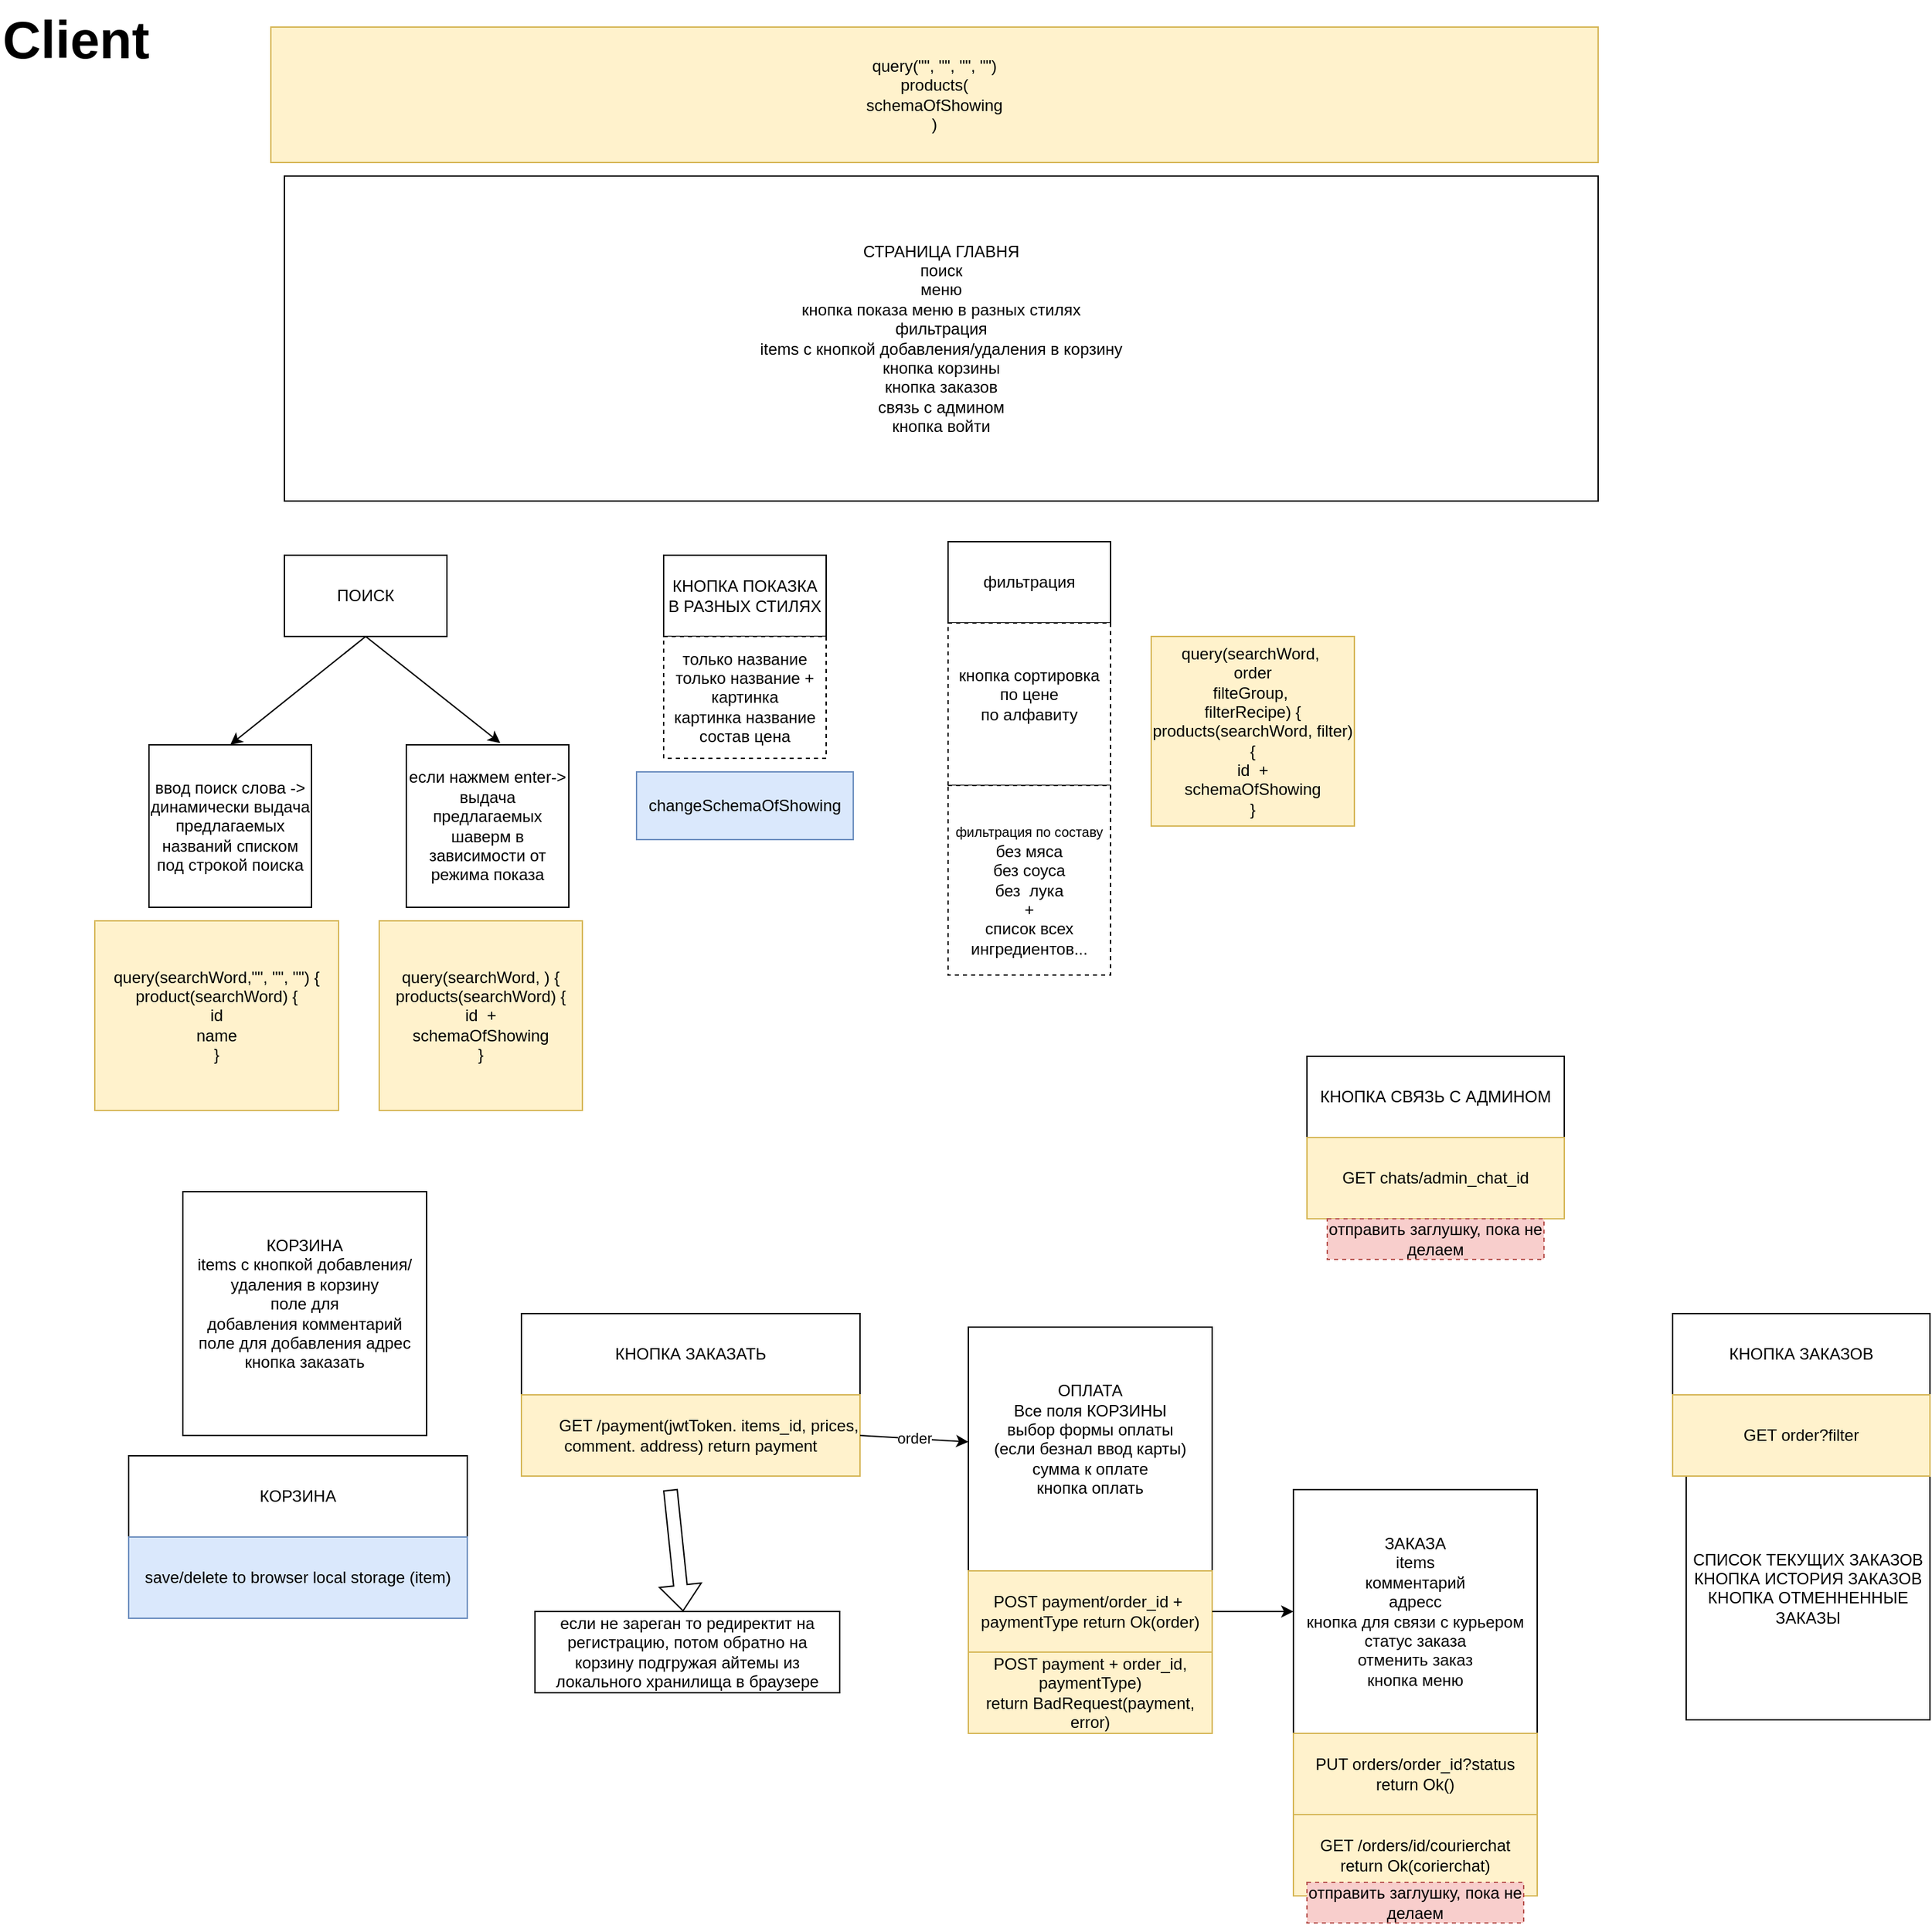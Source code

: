 <mxfile version="24.1.0" type="device">
  <diagram name="Страница — 1" id="XDdJCOj5BgrIff6nonp3">
    <mxGraphModel dx="702" dy="1545" grid="1" gridSize="10" guides="1" tooltips="1" connect="1" arrows="1" fold="1" page="1" pageScale="1" pageWidth="250" pageHeight="200" math="0" shadow="0">
      <root>
        <mxCell id="0" />
        <mxCell id="1" parent="0" />
        <mxCell id="g8bM__knOoeqCtRkvEfe-1" value="СТРАНИЦА ГЛАВНЯ&lt;div&gt;поиск&lt;/div&gt;&lt;div&gt;меню&lt;/div&gt;&lt;div&gt;кнопка показа меню в разных стилях&lt;/div&gt;&lt;div&gt;фильтрация&lt;/div&gt;&lt;div&gt;items с кнопкой добавления/удаления в корзину&lt;/div&gt;&lt;div&gt;кнопка корзины&lt;/div&gt;&lt;div&gt;кнопка заказов&lt;/div&gt;&lt;div&gt;связь с админом&lt;/div&gt;&lt;div&gt;кнопка войти&lt;/div&gt;" style="rounded=0;whiteSpace=wrap;html=1;" parent="1" vertex="1">
          <mxGeometry x="10" y="-600" width="970" height="240" as="geometry" />
        </mxCell>
        <mxCell id="g8bM__knOoeqCtRkvEfe-2" value="ПОИСК" style="rounded=0;whiteSpace=wrap;html=1;" parent="1" vertex="1">
          <mxGeometry x="10" y="-320" width="120" height="60" as="geometry" />
        </mxCell>
        <mxCell id="g8bM__knOoeqCtRkvEfe-4" value="ввод поиск слова -&amp;gt;&lt;br&gt;&lt;div&gt;динамически выдача предлагаемых названий списком под строкой поиска&lt;/div&gt;" style="rounded=0;whiteSpace=wrap;html=1;" parent="1" vertex="1">
          <mxGeometry x="-90" y="-180" width="120" height="120" as="geometry" />
        </mxCell>
        <mxCell id="g8bM__knOoeqCtRkvEfe-5" value="" style="endArrow=classic;html=1;rounded=0;exitX=0.5;exitY=1;exitDx=0;exitDy=0;entryX=0.5;entryY=0;entryDx=0;entryDy=0;" parent="1" source="g8bM__knOoeqCtRkvEfe-2" target="g8bM__knOoeqCtRkvEfe-4" edge="1">
          <mxGeometry width="50" height="50" relative="1" as="geometry">
            <mxPoint x="240" y="-170" as="sourcePoint" />
            <mxPoint x="290" y="-220" as="targetPoint" />
          </mxGeometry>
        </mxCell>
        <mxCell id="g8bM__knOoeqCtRkvEfe-6" value="если нажмем enter-&amp;gt;&lt;br&gt;&lt;div&gt;выдача предлагаемых шаверм в зависимости от режима показа&lt;/div&gt;" style="rounded=0;whiteSpace=wrap;html=1;" parent="1" vertex="1">
          <mxGeometry x="100" y="-180" width="120" height="120" as="geometry" />
        </mxCell>
        <mxCell id="g8bM__knOoeqCtRkvEfe-7" value="" style="endArrow=classic;html=1;rounded=0;exitX=0.5;exitY=1;exitDx=0;exitDy=0;entryX=0.578;entryY=-0.011;entryDx=0;entryDy=0;entryPerimeter=0;" parent="1" source="g8bM__knOoeqCtRkvEfe-2" target="g8bM__knOoeqCtRkvEfe-6" edge="1">
          <mxGeometry width="50" height="50" relative="1" as="geometry">
            <mxPoint x="410" y="-180" as="sourcePoint" />
            <mxPoint x="460" y="-230" as="targetPoint" />
          </mxGeometry>
        </mxCell>
        <mxCell id="g8bM__knOoeqCtRkvEfe-9" value="КНОПКА ПОКАЗКА В РАЗНЫХ СТИЛЯХ" style="rounded=0;whiteSpace=wrap;html=1;" parent="1" vertex="1">
          <mxGeometry x="290" y="-320" width="120" height="60" as="geometry" />
        </mxCell>
        <mxCell id="g8bM__knOoeqCtRkvEfe-10" value="только название&lt;div&gt;только название + картинка&lt;/div&gt;&lt;div&gt;картинка название состав цена&lt;/div&gt;" style="rounded=0;whiteSpace=wrap;html=1;dashed=1;" parent="1" vertex="1">
          <mxGeometry x="290" y="-260" width="120" height="90" as="geometry" />
        </mxCell>
        <mxCell id="g8bM__knOoeqCtRkvEfe-12" value="фильтрация" style="rounded=0;whiteSpace=wrap;html=1;" parent="1" vertex="1">
          <mxGeometry x="500" y="-330" width="120" height="60" as="geometry" />
        </mxCell>
        <mxCell id="g8bM__knOoeqCtRkvEfe-13" value="&lt;div&gt;кнопка сортировка&lt;/div&gt;по цене&lt;div&gt;по алфавиту&lt;/div&gt;&lt;div&gt;&lt;br&gt;&lt;/div&gt;" style="whiteSpace=wrap;html=1;aspect=fixed;dashed=1;" parent="1" vertex="1">
          <mxGeometry x="500" y="-270" width="120" height="120" as="geometry" />
        </mxCell>
        <mxCell id="g8bM__knOoeqCtRkvEfe-14" value="&lt;div&gt;&lt;font style=&quot;font-size: 10px;&quot;&gt;&lt;br&gt;&lt;/font&gt;&lt;/div&gt;&lt;div&gt;&lt;font style=&quot;font-size: 10px;&quot;&gt;фильтрация по составу&lt;/font&gt;&lt;br&gt;без мяса&lt;/div&gt;&lt;div&gt;без соуса&lt;/div&gt;&lt;div&gt;без&amp;nbsp; лука&lt;/div&gt;&lt;div&gt;+&lt;/div&gt;&lt;div&gt;список всех ингредиентов...&lt;/div&gt;" style="rounded=0;whiteSpace=wrap;html=1;dashed=1;" parent="1" vertex="1">
          <mxGeometry x="500" y="-150" width="120" height="140" as="geometry" />
        </mxCell>
        <mxCell id="g8bM__knOoeqCtRkvEfe-18" value="query(searchWord,&quot;&quot;, &quot;&quot;, &quot;&quot;) {&lt;div&gt;product(&lt;span style=&quot;background-color: initial;&quot;&gt;searchWord&lt;/span&gt;&lt;span style=&quot;background-color: initial;&quot;&gt;) {&lt;/span&gt;&lt;/div&gt;&lt;div&gt;id&lt;/div&gt;&lt;div&gt;name&lt;/div&gt;&lt;div&gt;}&lt;/div&gt;" style="rounded=0;whiteSpace=wrap;html=1;fillColor=#fff2cc;strokeColor=#d6b656;" parent="1" vertex="1">
          <mxGeometry x="-130" y="-50" width="180" height="140" as="geometry" />
        </mxCell>
        <mxCell id="g8bM__knOoeqCtRkvEfe-19" value="query(searchWord, ) {&lt;div&gt;products(&lt;span style=&quot;background-color: initial;&quot;&gt;searchWord&lt;/span&gt;&lt;span style=&quot;background-color: initial;&quot;&gt;) {&lt;/span&gt;&lt;/div&gt;&lt;div&gt;id&amp;nbsp; +&lt;/div&gt;&lt;div&gt;&lt;span style=&quot;background-color: initial;&quot;&gt;schemaOfShowing&lt;/span&gt;&lt;/div&gt;&lt;div&gt;&lt;span style=&quot;background-color: initial;&quot;&gt;}&lt;/span&gt;&lt;/div&gt;" style="rounded=0;whiteSpace=wrap;html=1;fillColor=#fff2cc;strokeColor=#d6b656;" parent="1" vertex="1">
          <mxGeometry x="80" y="-50" width="150" height="140" as="geometry" />
        </mxCell>
        <mxCell id="g8bM__knOoeqCtRkvEfe-20" value="changeSchemaOfShowing" style="rounded=0;whiteSpace=wrap;html=1;fillColor=#dae8fc;strokeColor=#6c8ebf;" parent="1" vertex="1">
          <mxGeometry x="270" y="-160" width="160" height="50" as="geometry" />
        </mxCell>
        <mxCell id="g8bM__knOoeqCtRkvEfe-24" value="query(&quot;&quot;, &quot;&quot;, &quot;&quot;, &quot;&quot;)&lt;div&gt;products(&lt;/div&gt;&lt;div&gt;schemaOfShowing&lt;br&gt;&lt;/div&gt;&lt;div&gt;)&lt;/div&gt;" style="rounded=0;whiteSpace=wrap;html=1;fillColor=#fff2cc;strokeColor=#d6b656;" parent="1" vertex="1">
          <mxGeometry y="-710" width="980" height="100" as="geometry" />
        </mxCell>
        <mxCell id="g8bM__knOoeqCtRkvEfe-25" value="query(searchWord,&amp;nbsp;&lt;div&gt;order&lt;/div&gt;&lt;div&gt;filteGroup,&amp;nbsp;&lt;/div&gt;&lt;div&gt;filterRecipe) {&lt;div&gt;products(&lt;span style=&quot;background-color: initial;&quot;&gt;searchWord, filter&lt;/span&gt;&lt;span style=&quot;background-color: initial;&quot;&gt;) {&lt;/span&gt;&lt;/div&gt;&lt;div&gt;id&amp;nbsp; +&lt;/div&gt;&lt;div&gt;&lt;span style=&quot;background-color: initial;&quot;&gt;schemaOfShowing&lt;/span&gt;&lt;/div&gt;&lt;div&gt;&lt;span style=&quot;background-color: initial;&quot;&gt;}&lt;/span&gt;&lt;/div&gt;&lt;/div&gt;" style="rounded=0;whiteSpace=wrap;html=1;fillColor=#fff2cc;strokeColor=#d6b656;" parent="1" vertex="1">
          <mxGeometry x="650" y="-260" width="150" height="140" as="geometry" />
        </mxCell>
        <mxCell id="88PQ1Pr71RL_Fwc9Hjwj-1" value="КОРЗИНА" style="rounded=0;whiteSpace=wrap;html=1;" parent="1" vertex="1">
          <mxGeometry x="-105" y="345" width="250" height="60" as="geometry" />
        </mxCell>
        <mxCell id="88PQ1Pr71RL_Fwc9Hjwj-5" value="save/delete&lt;span style=&quot;background-color: initial;&quot;&gt;&amp;nbsp;to browser local storage (item)&lt;/span&gt;" style="rounded=0;whiteSpace=wrap;html=1;fillColor=#dae8fc;strokeColor=#6c8ebf;" parent="1" vertex="1">
          <mxGeometry x="-105" y="405" width="250" height="60" as="geometry" />
        </mxCell>
        <mxCell id="88PQ1Pr71RL_Fwc9Hjwj-8" value="КНОПКА ЗАКАЗАТЬ" style="rounded=0;whiteSpace=wrap;html=1;" parent="1" vertex="1">
          <mxGeometry x="185" y="240" width="250" height="60" as="geometry" />
        </mxCell>
        <mxCell id="88PQ1Pr71RL_Fwc9Hjwj-9" value="&lt;span style=&quot;white-space: pre;&quot;&gt;&#x9;&lt;/span&gt;GET /payment(jwtToken. items_id, prices, comment. address) return payment" style="rounded=0;whiteSpace=wrap;html=1;fillColor=#fff2cc;strokeColor=#d6b656;" parent="1" vertex="1">
          <mxGeometry x="185" y="300" width="250" height="60" as="geometry" />
        </mxCell>
        <mxCell id="88PQ1Pr71RL_Fwc9Hjwj-13" value="" style="shape=flexArrow;endArrow=classic;html=1;rounded=0;" parent="1" target="88PQ1Pr71RL_Fwc9Hjwj-14" edge="1">
          <mxGeometry width="50" height="50" relative="1" as="geometry">
            <mxPoint x="295" y="370" as="sourcePoint" />
            <mxPoint x="295" y="450" as="targetPoint" />
          </mxGeometry>
        </mxCell>
        <mxCell id="88PQ1Pr71RL_Fwc9Hjwj-14" value="если не зареган то редиректит на регистрацию, потом обратно на корзину подгружая айтемы из локального хранилища в браузере" style="rounded=0;whiteSpace=wrap;html=1;" parent="1" vertex="1">
          <mxGeometry x="195" y="460" width="225" height="60" as="geometry" />
        </mxCell>
        <mxCell id="88PQ1Pr71RL_Fwc9Hjwj-15" value="КОРЗИНА&lt;div&gt;&lt;div&gt;items с кнопкой добавления/удаления в корзину&lt;/div&gt;&lt;/div&gt;&lt;div&gt;&lt;span style=&quot;background-color: initial;&quot;&gt;поле для добавления&lt;/span&gt;&lt;span style=&quot;background-color: initial;&quot;&gt;&amp;nbsp;&lt;/span&gt;комментарий&lt;/div&gt;&lt;div&gt;поле для добавления адрес&lt;/div&gt;&lt;div&gt;кнопка заказать&lt;/div&gt;&lt;div&gt;&lt;br&gt;&lt;/div&gt;" style="rounded=0;whiteSpace=wrap;html=1;" parent="1" vertex="1">
          <mxGeometry x="-65" y="150" width="180" height="180" as="geometry" />
        </mxCell>
        <mxCell id="88PQ1Pr71RL_Fwc9Hjwj-16" value="&lt;div&gt;ОПЛАТА&lt;/div&gt;&lt;div&gt;Все поля КОРЗИНЫ&lt;/div&gt;&lt;div&gt;выбор формы оплаты&lt;/div&gt;&lt;div&gt;(если безнал ввод карты)&lt;/div&gt;&lt;div&gt;сумма к оплате&lt;/div&gt;&lt;div&gt;кнопка оплать&lt;/div&gt;&lt;div&gt;&lt;br&gt;&lt;/div&gt;" style="rounded=0;whiteSpace=wrap;html=1;" parent="1" vertex="1">
          <mxGeometry x="515" y="250" width="180" height="180" as="geometry" />
        </mxCell>
        <mxCell id="88PQ1Pr71RL_Fwc9Hjwj-17" value="order" style="endArrow=classic;html=1;rounded=0;exitX=1;exitY=0.5;exitDx=0;exitDy=0;" parent="1" source="88PQ1Pr71RL_Fwc9Hjwj-9" target="88PQ1Pr71RL_Fwc9Hjwj-16" edge="1">
          <mxGeometry width="50" height="50" relative="1" as="geometry">
            <mxPoint x="395" y="420" as="sourcePoint" />
            <mxPoint x="445" y="370" as="targetPoint" />
          </mxGeometry>
        </mxCell>
        <mxCell id="88PQ1Pr71RL_Fwc9Hjwj-22" value="POST payment/order_id +&amp;nbsp; paymentType return&lt;span style=&quot;color: rgba(0, 0, 0, 0); font-family: monospace; font-size: 0px; text-align: start; text-wrap: nowrap;&quot;&gt;%3CmxGraphModel%3E%3Croot%3E%3CmxCell%20id%3D%220%22%2F%3E%3CmxCell%20id%3D%221%22%20parent%3D%220%22%2F%3E%3CmxCell%20id%3D%222%22%20value%3D%22%D0%97%D0%90%D0%9A%D0%90%D0%97%D0%90%26lt%3Bdiv%26gt%3B%26lt%3Bdiv%26gt%3Bitems%26lt%3B%2Fdiv%26gt%3B%26lt%3Bdiv%26gt%3B%D0%BA%D0%BE%D0%BC%D0%BC%D0%B5%D0%BD%D1%82%D0%B0%D1%80%D0%B8%D0%B9%26lt%3B%2Fdiv%26gt%3B%26lt%3Bdiv%26gt%3B%26lt%3Bspan%20style%3D%26quot%3Bbackground-color%3A%20initial%3B%26quot%3B%26gt%3B%D0%B0%D0%B4%D1%80%D0%B5%D1%81%D1%81%26lt%3B%2Fspan%26gt%3B%26lt%3B%2Fdiv%26gt%3B%26lt%3B%2Fdiv%26gt%3B%26lt%3Bdiv%26gt%3B%26lt%3Bspan%20style%3D%26quot%3Bbackground-color%3A%20initial%3B%26quot%3B%26gt%3B%D0%BA%D0%BD%D0%BE%D0%BF%D0%BA%D0%B0%20%D0%B4%D0%BB%D1%8F%20%D1%81%D0%B2%D1%8F%D0%B7%D0%B8%20%D1%81%20%D0%BA%D1%83%D1%80%D1%8C%D0%B5%D1%80%D0%BE%D0%BC%26lt%3B%2Fspan%26gt%3B%26lt%3B%2Fdiv%26gt%3B%26lt%3Bdiv%26gt%3B%26lt%3Bspan%20style%3D%26quot%3Bbackground-color%3A%20initial%3B%26quot%3B%26gt%3B%D1%81%D1%82%D0%B0%D1%82%D1%83%D1%81%20%D0%B7%D0%B0%D0%BA%D0%B0%D0%B7%D0%B0%26lt%3B%2Fspan%26gt%3B%26lt%3B%2Fdiv%26gt%3B%26lt%3Bdiv%26gt%3B%D0%BE%D1%82%D0%BC%D0%B5%D0%BD%D0%B8%D1%82%D1%8C%20%D0%B7%D0%B0%D0%BA%D0%B0%D0%B7%26lt%3B%2Fdiv%26gt%3B%26lt%3Bdiv%26gt%3B%D0%BA%D0%BD%D0%BE%D0%BF%D0%BA%D0%B0%20%D0%BC%D0%B5%D0%BD%D1%8E%26lt%3B%2Fdiv%26gt%3B%22%20style%3D%22rounded%3D0%3BwhiteSpace%3Dwrap%3Bhtml%3D1%3B%22%20vertex%3D%221%22%20parent%3D%221%22%3E%3CmxGeometry%20x%3D%22850%22%20y%3D%22-190%22%20width%3D%22180%22%20height%3D%22180%22%20as%3D%22geometry%22%2F%3E%3C%2FmxCell%3E%3C%2Froot%3E%3C%2FmxGraphModel%3E&lt;/span&gt;&amp;nbsp;Ok(order)" style="rounded=0;whiteSpace=wrap;html=1;fillColor=#fff2cc;strokeColor=#d6b656;" parent="1" vertex="1">
          <mxGeometry x="515" y="430" width="180" height="60" as="geometry" />
        </mxCell>
        <mxCell id="88PQ1Pr71RL_Fwc9Hjwj-23" value="ЗАКАЗА&lt;div&gt;&lt;div&gt;items&lt;/div&gt;&lt;div&gt;комментарий&lt;/div&gt;&lt;div&gt;&lt;span style=&quot;background-color: initial;&quot;&gt;адресс&lt;/span&gt;&lt;/div&gt;&lt;/div&gt;&lt;div&gt;&lt;span style=&quot;background-color: initial;&quot;&gt;кнопка для связи с курьером&lt;/span&gt;&lt;/div&gt;&lt;div&gt;&lt;span style=&quot;background-color: initial;&quot;&gt;статус заказа&lt;/span&gt;&lt;/div&gt;&lt;div&gt;отменить заказ&lt;/div&gt;&lt;div&gt;кнопка меню&lt;/div&gt;" style="rounded=0;whiteSpace=wrap;html=1;" parent="1" vertex="1">
          <mxGeometry x="755" y="370" width="180" height="180" as="geometry" />
        </mxCell>
        <mxCell id="88PQ1Pr71RL_Fwc9Hjwj-24" value="POST payment + order_id, paymentType)&lt;div&gt;return&lt;span style=&quot;color: rgba(0, 0, 0, 0); font-family: monospace; font-size: 0px; text-align: start; text-wrap: nowrap;&quot;&gt;%3CmxGraphModel%3E%3Croot%3E%3CmxCell%20id%3D%220%22%2F%3E%3CmxCell%20id%3D%221%22%20parent%3D%220%22%2F%3E%3CmxCell%20id%3D%222%22%20value%3D%22%D0%97%D0%90%D0%9A%D0%90%D0%97%D0%90%26lt%3Bdiv%26gt%3B%26lt%3Bdiv%26gt%3Bitems%26lt%3B%2Fdiv%26gt%3B%26lt%3Bdiv%26gt%3B%D0%BA%D0%BE%D0%BC%D0%BC%D0%B5%D0%BD%D1%82%D0%B0%D1%80%D0%B8%D0%B9%26lt%3B%2Fdiv%26gt%3B%26lt%3Bdiv%26gt%3B%26lt%3Bspan%20style%3D%26quot%3Bbackground-color%3A%20initial%3B%26quot%3B%26gt%3B%D0%B0%D0%B4%D1%80%D0%B5%D1%81%D1%81%26lt%3B%2Fspan%26gt%3B%26lt%3B%2Fdiv%26gt%3B%26lt%3B%2Fdiv%26gt%3B%26lt%3Bdiv%26gt%3B%26lt%3Bspan%20style%3D%26quot%3Bbackground-color%3A%20initial%3B%26quot%3B%26gt%3B%D0%BA%D0%BD%D0%BE%D0%BF%D0%BA%D0%B0%20%D0%B4%D0%BB%D1%8F%20%D1%81%D0%B2%D1%8F%D0%B7%D0%B8%20%D1%81%20%D0%BA%D1%83%D1%80%D1%8C%D0%B5%D1%80%D0%BE%D0%BC%26lt%3B%2Fspan%26gt%3B%26lt%3B%2Fdiv%26gt%3B%26lt%3Bdiv%26gt%3B%26lt%3Bspan%20style%3D%26quot%3Bbackground-color%3A%20initial%3B%26quot%3B%26gt%3B%D1%81%D1%82%D0%B0%D1%82%D1%83%D1%81%20%D0%B7%D0%B0%D0%BA%D0%B0%D0%B7%D0%B0%26lt%3B%2Fspan%26gt%3B%26lt%3B%2Fdiv%26gt%3B%26lt%3Bdiv%26gt%3B%D0%BE%D1%82%D0%BC%D0%B5%D0%BD%D0%B8%D1%82%D1%8C%20%D0%B7%D0%B0%D0%BA%D0%B0%D0%B7%26lt%3B%2Fdiv%26gt%3B%26lt%3Bdiv%26gt%3B%D0%BA%D0%BD%D0%BE%D0%BF%D0%BA%D0%B0%20%D0%BC%D0%B5%D0%BD%D1%8E%26lt%3B%2Fdiv%26gt%3B%22%20style%3D%22rounded%3D0%3BwhiteSpace%3Dwrap%3Bhtml%3D1%3B%22%20vertex%3D%221%22%20parent%3D%221%22%3E%3CmxGeometry%20x%3D%22850%22%20y%3D%22-190%22%20width%3D%22180%22%20height%3D%22180%22%20as%3D%22geometry%22%2F%3E%3C%2FmxCell%3E%3C%2Froot%3E%3C%2FmxGraphModel%3E&lt;/span&gt;&amp;nbsp;BadRequest(payment, error)&lt;/div&gt;" style="rounded=0;whiteSpace=wrap;html=1;fillColor=#fff2cc;strokeColor=#d6b656;" parent="1" vertex="1">
          <mxGeometry x="515" y="490" width="180" height="60" as="geometry" />
        </mxCell>
        <mxCell id="88PQ1Pr71RL_Fwc9Hjwj-25" value="" style="endArrow=classic;html=1;rounded=0;entryX=0;entryY=0.5;entryDx=0;entryDy=0;exitX=1;exitY=0.5;exitDx=0;exitDy=0;" parent="1" source="88PQ1Pr71RL_Fwc9Hjwj-22" target="88PQ1Pr71RL_Fwc9Hjwj-23" edge="1">
          <mxGeometry width="50" height="50" relative="1" as="geometry">
            <mxPoint x="535" y="550" as="sourcePoint" />
            <mxPoint x="585" y="500" as="targetPoint" />
          </mxGeometry>
        </mxCell>
        <mxCell id="88PQ1Pr71RL_Fwc9Hjwj-28" value="PUT orders/order_id?status return Ok()" style="rounded=0;whiteSpace=wrap;html=1;fillColor=#fff2cc;strokeColor=#d6b656;" parent="1" vertex="1">
          <mxGeometry x="755" y="550" width="180" height="60" as="geometry" />
        </mxCell>
        <mxCell id="88PQ1Pr71RL_Fwc9Hjwj-29" value="GET /orders/id/courierchat&lt;div&gt;&lt;span style=&quot;background-color: initial;&quot;&gt;return Ok(corierchat)&lt;/span&gt;&lt;/div&gt;" style="rounded=0;whiteSpace=wrap;html=1;fillColor=#fff2cc;strokeColor=#d6b656;" parent="1" vertex="1">
          <mxGeometry x="755" y="610" width="180" height="60" as="geometry" />
        </mxCell>
        <mxCell id="88PQ1Pr71RL_Fwc9Hjwj-31" value="отправить заглушку, пока не делаем" style="rounded=0;whiteSpace=wrap;html=1;fillColor=#f8cecc;strokeColor=#b85450;dashed=1;" parent="1" vertex="1">
          <mxGeometry x="765" y="660" width="160" height="30" as="geometry" />
        </mxCell>
        <mxCell id="88PQ1Pr71RL_Fwc9Hjwj-33" value="КНОПКА ЗАКАЗОВ" style="rounded=0;whiteSpace=wrap;html=1;" parent="1" vertex="1">
          <mxGeometry x="1035" y="240" width="190" height="60" as="geometry" />
        </mxCell>
        <mxCell id="88PQ1Pr71RL_Fwc9Hjwj-34" value="СПИСОК ТЕКУЩИХ ЗАКАЗОВ&lt;div&gt;КНОПКА ИСТОРИЯ ЗАКАЗОВ&lt;/div&gt;&lt;div&gt;КНОПКА ОТМЕННЕННЫЕ ЗАКАЗЫ&lt;br&gt;&lt;div&gt;&lt;div&gt;&lt;br&gt;&lt;/div&gt;&lt;/div&gt;&lt;/div&gt;" style="rounded=0;whiteSpace=wrap;html=1;" parent="1" vertex="1">
          <mxGeometry x="1045" y="360" width="180" height="180" as="geometry" />
        </mxCell>
        <mxCell id="88PQ1Pr71RL_Fwc9Hjwj-35" value="GET order?filter" style="rounded=0;whiteSpace=wrap;html=1;fillColor=#fff2cc;strokeColor=#d6b656;" parent="1" vertex="1">
          <mxGeometry x="1035" y="300" width="190" height="60" as="geometry" />
        </mxCell>
        <mxCell id="88PQ1Pr71RL_Fwc9Hjwj-37" value="КНОПКА СВЯЗЬ С АДМИНОМ" style="rounded=0;whiteSpace=wrap;html=1;" parent="1" vertex="1">
          <mxGeometry x="765" y="50" width="190" height="60" as="geometry" />
        </mxCell>
        <mxCell id="88PQ1Pr71RL_Fwc9Hjwj-38" value="GET chats/admin_chat_id" style="rounded=0;whiteSpace=wrap;html=1;fillColor=#fff2cc;strokeColor=#d6b656;" parent="1" vertex="1">
          <mxGeometry x="765" y="110" width="190" height="60" as="geometry" />
        </mxCell>
        <mxCell id="88PQ1Pr71RL_Fwc9Hjwj-39" value="отправить заглушку, пока не делаем" style="rounded=0;whiteSpace=wrap;html=1;fillColor=#f8cecc;strokeColor=#b85450;dashed=1;" parent="1" vertex="1">
          <mxGeometry x="780" y="170" width="160" height="30" as="geometry" />
        </mxCell>
        <mxCell id="88PQ1Pr71RL_Fwc9Hjwj-41" value="&lt;h1 style=&quot;margin-top: 0px;&quot;&gt;&lt;font style=&quot;font-size: 39px;&quot;&gt;Client&lt;/font&gt;&lt;/h1&gt;" style="text;html=1;whiteSpace=wrap;overflow=hidden;rounded=0;" parent="1" vertex="1">
          <mxGeometry x="-200" y="-730" width="180" height="120" as="geometry" />
        </mxCell>
      </root>
    </mxGraphModel>
  </diagram>
</mxfile>
